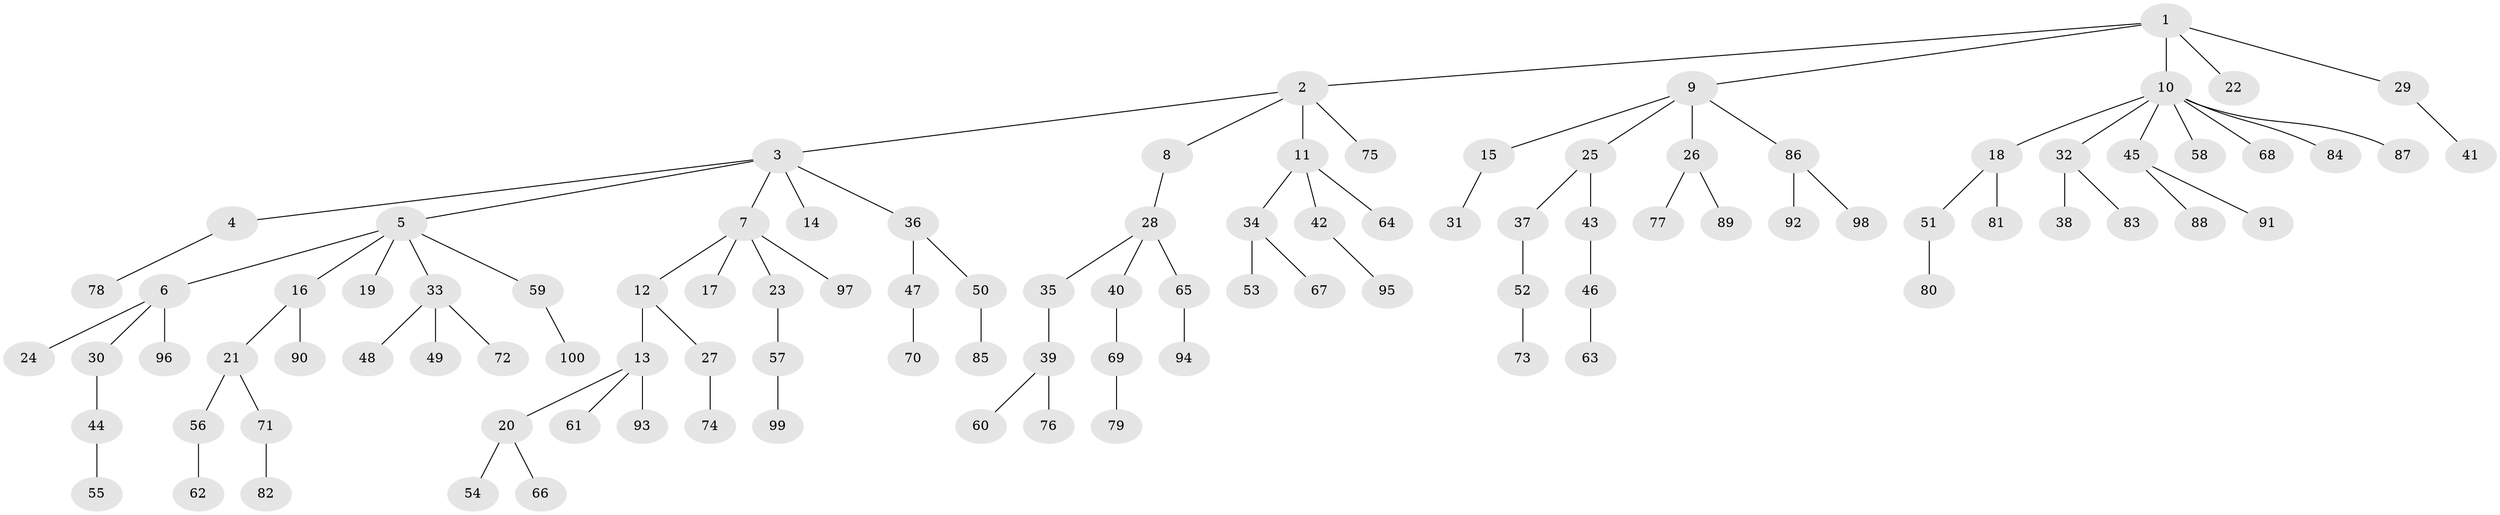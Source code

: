 // Generated by graph-tools (version 1.1) at 2025/11/02/21/25 10:11:10]
// undirected, 100 vertices, 99 edges
graph export_dot {
graph [start="1"]
  node [color=gray90,style=filled];
  1;
  2;
  3;
  4;
  5;
  6;
  7;
  8;
  9;
  10;
  11;
  12;
  13;
  14;
  15;
  16;
  17;
  18;
  19;
  20;
  21;
  22;
  23;
  24;
  25;
  26;
  27;
  28;
  29;
  30;
  31;
  32;
  33;
  34;
  35;
  36;
  37;
  38;
  39;
  40;
  41;
  42;
  43;
  44;
  45;
  46;
  47;
  48;
  49;
  50;
  51;
  52;
  53;
  54;
  55;
  56;
  57;
  58;
  59;
  60;
  61;
  62;
  63;
  64;
  65;
  66;
  67;
  68;
  69;
  70;
  71;
  72;
  73;
  74;
  75;
  76;
  77;
  78;
  79;
  80;
  81;
  82;
  83;
  84;
  85;
  86;
  87;
  88;
  89;
  90;
  91;
  92;
  93;
  94;
  95;
  96;
  97;
  98;
  99;
  100;
  1 -- 2;
  1 -- 9;
  1 -- 10;
  1 -- 22;
  1 -- 29;
  2 -- 3;
  2 -- 8;
  2 -- 11;
  2 -- 75;
  3 -- 4;
  3 -- 5;
  3 -- 7;
  3 -- 14;
  3 -- 36;
  4 -- 78;
  5 -- 6;
  5 -- 16;
  5 -- 19;
  5 -- 33;
  5 -- 59;
  6 -- 24;
  6 -- 30;
  6 -- 96;
  7 -- 12;
  7 -- 17;
  7 -- 23;
  7 -- 97;
  8 -- 28;
  9 -- 15;
  9 -- 25;
  9 -- 26;
  9 -- 86;
  10 -- 18;
  10 -- 32;
  10 -- 45;
  10 -- 58;
  10 -- 68;
  10 -- 84;
  10 -- 87;
  11 -- 34;
  11 -- 42;
  11 -- 64;
  12 -- 13;
  12 -- 27;
  13 -- 20;
  13 -- 61;
  13 -- 93;
  15 -- 31;
  16 -- 21;
  16 -- 90;
  18 -- 51;
  18 -- 81;
  20 -- 54;
  20 -- 66;
  21 -- 56;
  21 -- 71;
  23 -- 57;
  25 -- 37;
  25 -- 43;
  26 -- 77;
  26 -- 89;
  27 -- 74;
  28 -- 35;
  28 -- 40;
  28 -- 65;
  29 -- 41;
  30 -- 44;
  32 -- 38;
  32 -- 83;
  33 -- 48;
  33 -- 49;
  33 -- 72;
  34 -- 53;
  34 -- 67;
  35 -- 39;
  36 -- 47;
  36 -- 50;
  37 -- 52;
  39 -- 60;
  39 -- 76;
  40 -- 69;
  42 -- 95;
  43 -- 46;
  44 -- 55;
  45 -- 88;
  45 -- 91;
  46 -- 63;
  47 -- 70;
  50 -- 85;
  51 -- 80;
  52 -- 73;
  56 -- 62;
  57 -- 99;
  59 -- 100;
  65 -- 94;
  69 -- 79;
  71 -- 82;
  86 -- 92;
  86 -- 98;
}
